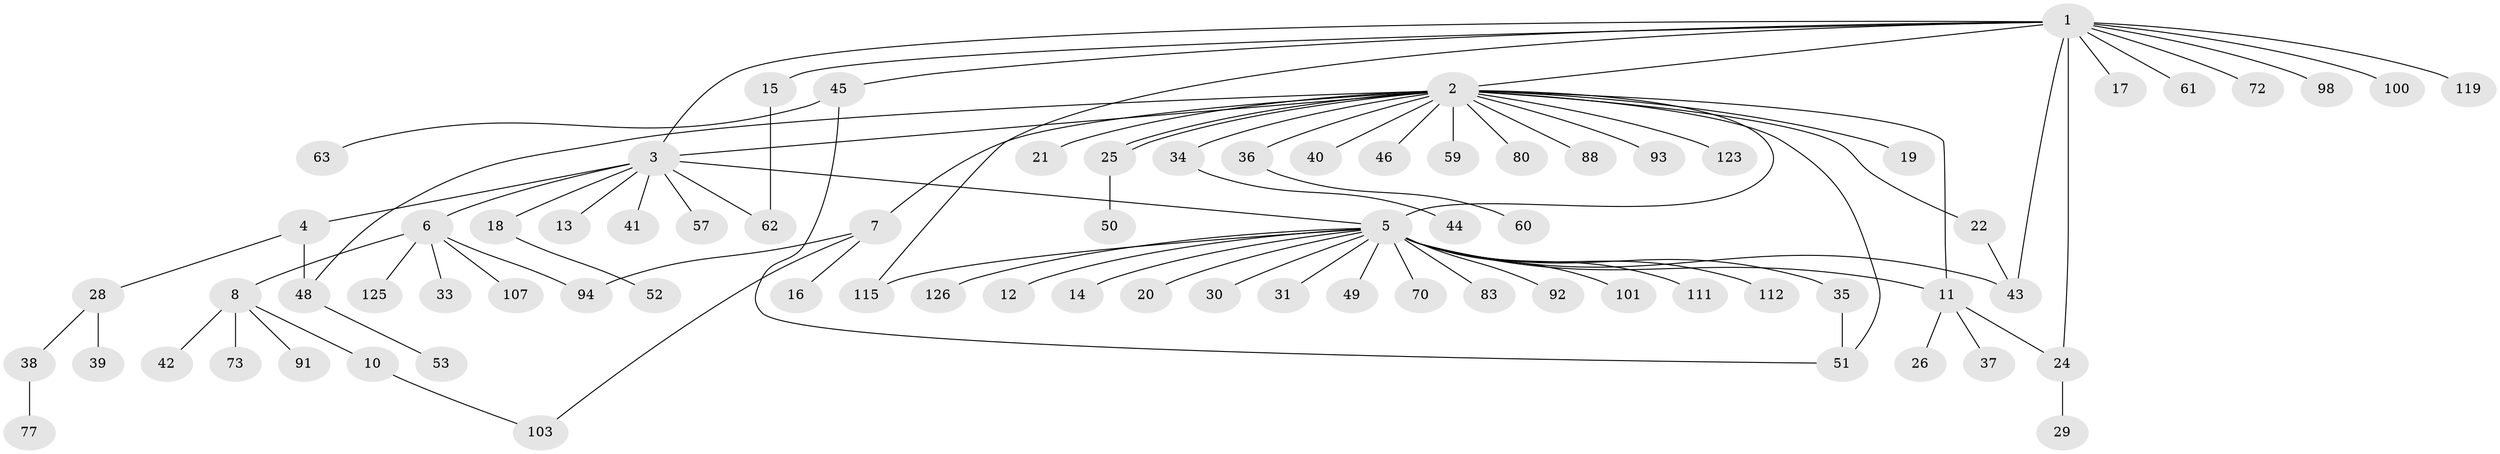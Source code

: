 // original degree distribution, {13: 0.007751937984496124, 21: 0.007751937984496124, 18: 0.007751937984496124, 3: 0.11627906976744186, 20: 0.007751937984496124, 6: 0.023255813953488372, 4: 0.023255813953488372, 5: 0.015503875968992248, 1: 0.6124031007751938, 2: 0.17054263565891473, 8: 0.007751937984496124}
// Generated by graph-tools (version 1.1) at 2025/17/03/04/25 18:17:57]
// undirected, 77 vertices, 90 edges
graph export_dot {
graph [start="1"]
  node [color=gray90,style=filled];
  1;
  2;
  3 [super="+55+124+74+118+110+9+56+23+32+27+47"];
  4;
  5;
  6;
  7;
  8;
  10;
  11 [super="+68+120+105+71"];
  12;
  13;
  14;
  15 [super="+76"];
  16;
  17;
  18;
  19;
  20;
  21;
  22 [super="+69+90"];
  24 [super="+79"];
  25 [super="+84+78"];
  26;
  28;
  29;
  30;
  31;
  33;
  34 [super="+75"];
  35 [super="+114+97"];
  36;
  37;
  38;
  39;
  40;
  41;
  42;
  43;
  44;
  45 [super="+117"];
  46;
  48 [super="+85+127+129"];
  49 [super="+65+113"];
  50 [super="+54"];
  51 [super="+64+67+121+82+102"];
  52;
  53 [super="+99"];
  57;
  59;
  60;
  61;
  62;
  63;
  70;
  72 [super="+81"];
  73;
  77;
  80;
  83;
  88;
  91;
  92;
  93;
  94;
  98;
  100;
  101;
  103;
  107;
  111;
  112;
  115;
  119;
  123;
  125;
  126;
  1 -- 2;
  1 -- 15;
  1 -- 17;
  1 -- 43;
  1 -- 45;
  1 -- 61;
  1 -- 72;
  1 -- 98;
  1 -- 100;
  1 -- 115;
  1 -- 119;
  1 -- 3;
  1 -- 24;
  2 -- 3;
  2 -- 5;
  2 -- 7;
  2 -- 11;
  2 -- 19;
  2 -- 21;
  2 -- 22;
  2 -- 25;
  2 -- 25;
  2 -- 34;
  2 -- 36;
  2 -- 40;
  2 -- 46;
  2 -- 48;
  2 -- 59;
  2 -- 80;
  2 -- 88;
  2 -- 93;
  2 -- 123;
  2 -- 51;
  3 -- 4;
  3 -- 6;
  3 -- 13;
  3 -- 18;
  3 -- 41;
  3 -- 57;
  3 -- 5;
  3 -- 62;
  4 -- 28;
  4 -- 48;
  5 -- 12;
  5 -- 14;
  5 -- 20;
  5 -- 30;
  5 -- 31;
  5 -- 35;
  5 -- 43;
  5 -- 49;
  5 -- 70;
  5 -- 83;
  5 -- 92;
  5 -- 101;
  5 -- 111;
  5 -- 112;
  5 -- 115;
  5 -- 126;
  5 -- 11 [weight=2];
  6 -- 8;
  6 -- 33;
  6 -- 94;
  6 -- 107;
  6 -- 125;
  7 -- 16;
  7 -- 94;
  7 -- 103;
  8 -- 10;
  8 -- 42;
  8 -- 73;
  8 -- 91;
  10 -- 103;
  11 -- 24;
  11 -- 26;
  11 -- 37;
  15 -- 62;
  18 -- 52;
  22 -- 43;
  24 -- 29;
  25 -- 50;
  28 -- 38;
  28 -- 39;
  34 -- 44;
  35 -- 51;
  36 -- 60;
  38 -- 77;
  45 -- 51;
  45 -- 63;
  48 -- 53;
}
